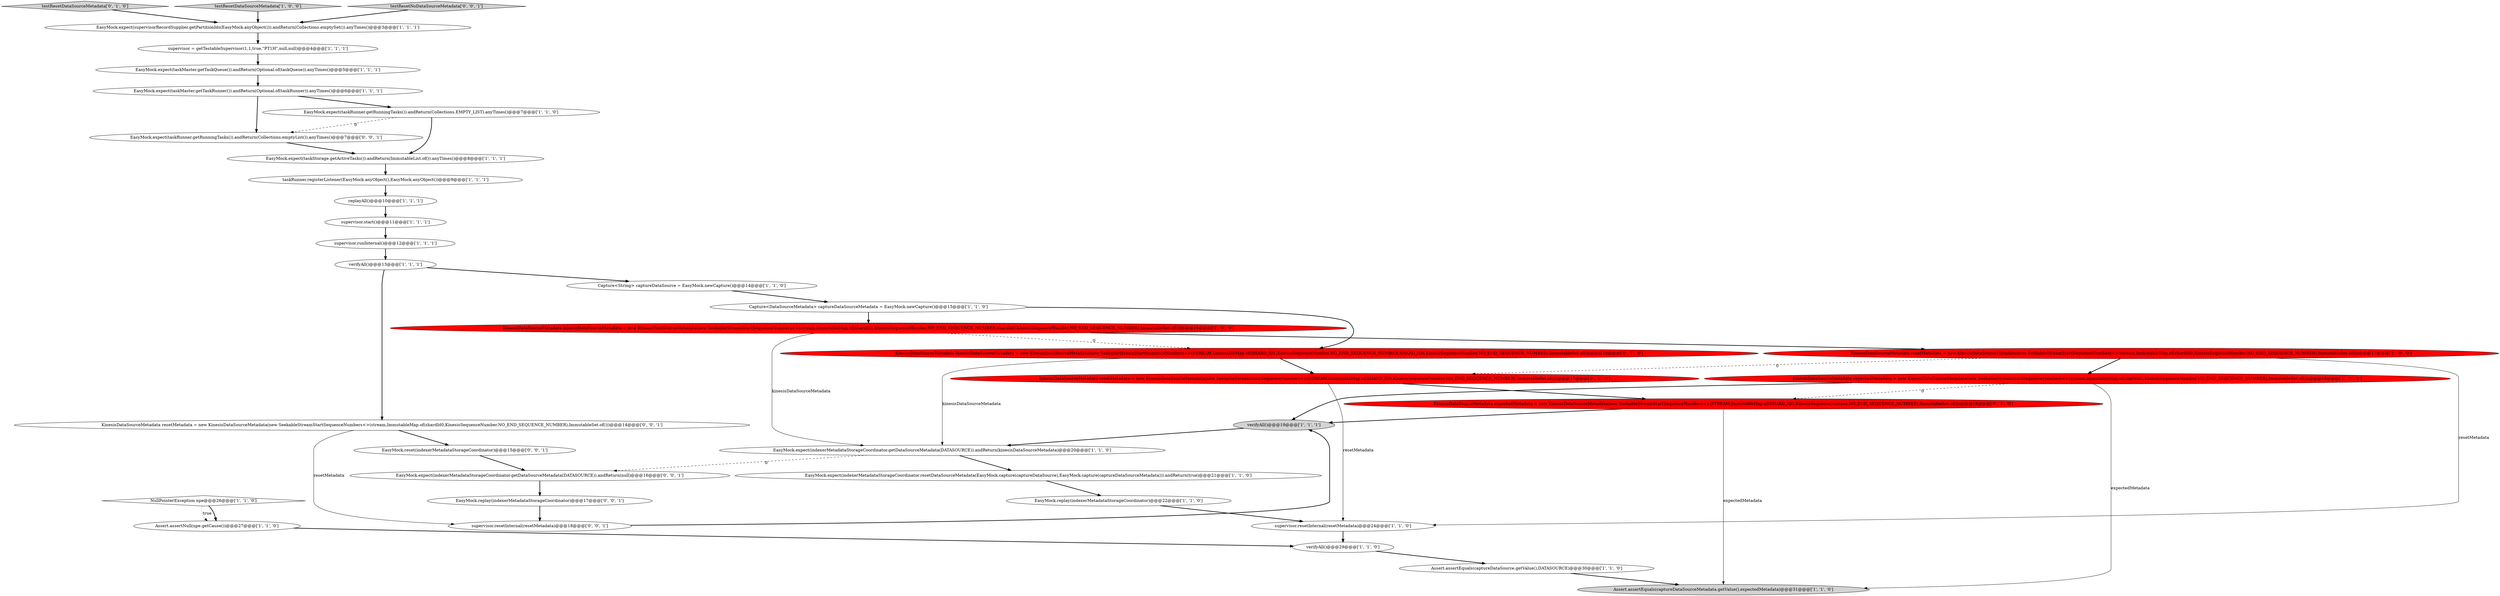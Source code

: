 digraph {
16 [style = filled, label = "Capture<String> captureDataSource = EasyMock.newCapture()@@@14@@@['1', '1', '0']", fillcolor = white, shape = ellipse image = "AAA0AAABBB1BBB"];
35 [style = filled, label = "supervisor.resetInternal(resetMetadata)@@@18@@@['0', '0', '1']", fillcolor = white, shape = ellipse image = "AAA0AAABBB3BBB"];
23 [style = filled, label = "Assert.assertEquals(captureDataSource.getValue(),DATASOURCE)@@@30@@@['1', '1', '0']", fillcolor = white, shape = ellipse image = "AAA0AAABBB1BBB"];
2 [style = filled, label = "verifyAll()@@@29@@@['1', '1', '0']", fillcolor = white, shape = ellipse image = "AAA0AAABBB1BBB"];
15 [style = filled, label = "taskRunner.registerListener(EasyMock.anyObject(),EasyMock.anyObject())@@@9@@@['1', '1', '1']", fillcolor = white, shape = ellipse image = "AAA0AAABBB1BBB"];
9 [style = filled, label = "EasyMock.replay(indexerMetadataStorageCoordinator)@@@22@@@['1', '1', '0']", fillcolor = white, shape = ellipse image = "AAA0AAABBB1BBB"];
34 [style = filled, label = "EasyMock.reset(indexerMetadataStorageCoordinator)@@@15@@@['0', '0', '1']", fillcolor = white, shape = ellipse image = "AAA0AAABBB3BBB"];
30 [style = filled, label = "KinesisDataSourceMetadata kinesisDataSourceMetadata = new KinesisDataSourceMetadata(new SeekableStreamStartSequenceNumbers<>(STREAM,ImmutableMap.of(SHARD_ID1,KinesisSequenceNumber.NO_END_SEQUENCE_NUMBER,SHARD_ID0,KinesisSequenceNumber.NO_END_SEQUENCE_NUMBER),ImmutableSet.of()))@@@16@@@['0', '1', '0']", fillcolor = red, shape = ellipse image = "AAA1AAABBB2BBB"];
24 [style = filled, label = "replayAll()@@@10@@@['1', '1', '1']", fillcolor = white, shape = ellipse image = "AAA0AAABBB1BBB"];
10 [style = filled, label = "EasyMock.expect(indexerMetadataStorageCoordinator.resetDataSourceMetadata(EasyMock.capture(captureDataSource),EasyMock.capture(captureDataSourceMetadata))).andReturn(true)@@@21@@@['1', '1', '0']", fillcolor = white, shape = ellipse image = "AAA0AAABBB1BBB"];
28 [style = filled, label = "testResetDataSourceMetadata['0', '1', '0']", fillcolor = lightgray, shape = diamond image = "AAA0AAABBB2BBB"];
6 [style = filled, label = "KinesisDataSourceMetadata kinesisDataSourceMetadata = new KinesisDataSourceMetadata(new SeekableStreamStartSequenceNumbers<>(stream,ImmutableMap.of(shardId1,KinesisSequenceNumber.NO_END_SEQUENCE_NUMBER,shardId0,KinesisSequenceNumber.NO_END_SEQUENCE_NUMBER),ImmutableSet.of()))@@@16@@@['1', '0', '0']", fillcolor = red, shape = ellipse image = "AAA1AAABBB1BBB"];
20 [style = filled, label = "supervisor.start()@@@11@@@['1', '1', '1']", fillcolor = white, shape = ellipse image = "AAA0AAABBB1BBB"];
0 [style = filled, label = "supervisor.runInternal()@@@12@@@['1', '1', '1']", fillcolor = white, shape = ellipse image = "AAA0AAABBB1BBB"];
26 [style = filled, label = "KinesisDataSourceMetadata expectedMetadata = new KinesisDataSourceMetadata(new SeekableStreamStartSequenceNumbers<>(stream,ImmutableMap.of(shardId1,KinesisSequenceNumber.NO_END_SEQUENCE_NUMBER),ImmutableSet.of()))@@@18@@@['1', '0', '0']", fillcolor = red, shape = ellipse image = "AAA1AAABBB1BBB"];
27 [style = filled, label = "KinesisDataSourceMetadata resetMetadata = new KinesisDataSourceMetadata(new SeekableStreamStartSequenceNumbers<>(STREAM,ImmutableMap.of(SHARD_ID0,KinesisSequenceNumber.NO_END_SEQUENCE_NUMBER),ImmutableSet.of()))@@@17@@@['0', '1', '0']", fillcolor = red, shape = ellipse image = "AAA1AAABBB2BBB"];
12 [style = filled, label = "NullPointerException npe@@@26@@@['1', '1', '0']", fillcolor = white, shape = diamond image = "AAA0AAABBB1BBB"];
21 [style = filled, label = "supervisor.resetInternal(resetMetadata)@@@24@@@['1', '1', '0']", fillcolor = white, shape = ellipse image = "AAA0AAABBB1BBB"];
18 [style = filled, label = "verifyAll()@@@19@@@['1', '1', '1']", fillcolor = lightgray, shape = ellipse image = "AAA0AAABBB1BBB"];
4 [style = filled, label = "KinesisDataSourceMetadata resetMetadata = new KinesisDataSourceMetadata(new SeekableStreamStartSequenceNumbers<>(stream,ImmutableMap.of(shardId0,KinesisSequenceNumber.NO_END_SEQUENCE_NUMBER),ImmutableSet.of()))@@@17@@@['1', '0', '0']", fillcolor = red, shape = ellipse image = "AAA1AAABBB1BBB"];
36 [style = filled, label = "EasyMock.expect(taskRunner.getRunningTasks()).andReturn(Collections.emptyList()).anyTimes()@@@7@@@['0', '0', '1']", fillcolor = white, shape = ellipse image = "AAA0AAABBB3BBB"];
17 [style = filled, label = "EasyMock.expect(taskMaster.getTaskRunner()).andReturn(Optional.of(taskRunner)).anyTimes()@@@6@@@['1', '1', '1']", fillcolor = white, shape = ellipse image = "AAA0AAABBB1BBB"];
33 [style = filled, label = "KinesisDataSourceMetadata resetMetadata = new KinesisDataSourceMetadata(new SeekableStreamStartSequenceNumbers<>(stream,ImmutableMap.of(shardId0,KinesisSequenceNumber.NO_END_SEQUENCE_NUMBER),ImmutableSet.of()))@@@14@@@['0', '0', '1']", fillcolor = white, shape = ellipse image = "AAA0AAABBB3BBB"];
11 [style = filled, label = "EasyMock.expect(taskStorage.getActiveTasks()).andReturn(ImmutableList.of()).anyTimes()@@@8@@@['1', '1', '1']", fillcolor = white, shape = ellipse image = "AAA0AAABBB1BBB"];
13 [style = filled, label = "Capture<DataSourceMetadata> captureDataSourceMetadata = EasyMock.newCapture()@@@15@@@['1', '1', '0']", fillcolor = white, shape = ellipse image = "AAA0AAABBB1BBB"];
19 [style = filled, label = "verifyAll()@@@13@@@['1', '1', '1']", fillcolor = white, shape = ellipse image = "AAA0AAABBB1BBB"];
25 [style = filled, label = "Assert.assertEquals(captureDataSourceMetadata.getValue(),expectedMetadata)@@@31@@@['1', '1', '0']", fillcolor = lightgray, shape = ellipse image = "AAA0AAABBB1BBB"];
5 [style = filled, label = "EasyMock.expect(taskRunner.getRunningTasks()).andReturn(Collections.EMPTY_LIST).anyTimes()@@@7@@@['1', '1', '0']", fillcolor = white, shape = ellipse image = "AAA0AAABBB1BBB"];
3 [style = filled, label = "testResetDataSourceMetadata['1', '0', '0']", fillcolor = lightgray, shape = diamond image = "AAA0AAABBB1BBB"];
32 [style = filled, label = "EasyMock.replay(indexerMetadataStorageCoordinator)@@@17@@@['0', '0', '1']", fillcolor = white, shape = ellipse image = "AAA0AAABBB3BBB"];
22 [style = filled, label = "supervisor = getTestableSupervisor(1,1,true,\"PT1H\",null,null)@@@4@@@['1', '1', '1']", fillcolor = white, shape = ellipse image = "AAA0AAABBB1BBB"];
29 [style = filled, label = "KinesisDataSourceMetadata expectedMetadata = new KinesisDataSourceMetadata(new SeekableStreamStartSequenceNumbers<>(STREAM,ImmutableMap.of(SHARD_ID1,KinesisSequenceNumber.NO_END_SEQUENCE_NUMBER),ImmutableSet.of()))@@@18@@@['0', '1', '0']", fillcolor = red, shape = ellipse image = "AAA1AAABBB2BBB"];
7 [style = filled, label = "Assert.assertNull(npe.getCause())@@@27@@@['1', '1', '0']", fillcolor = white, shape = ellipse image = "AAA0AAABBB1BBB"];
8 [style = filled, label = "EasyMock.expect(indexerMetadataStorageCoordinator.getDataSourceMetadata(DATASOURCE)).andReturn(kinesisDataSourceMetadata)@@@20@@@['1', '1', '0']", fillcolor = white, shape = ellipse image = "AAA0AAABBB1BBB"];
1 [style = filled, label = "EasyMock.expect(taskMaster.getTaskQueue()).andReturn(Optional.of(taskQueue)).anyTimes()@@@5@@@['1', '1', '1']", fillcolor = white, shape = ellipse image = "AAA0AAABBB1BBB"];
31 [style = filled, label = "EasyMock.expect(indexerMetadataStorageCoordinator.getDataSourceMetadata(DATASOURCE)).andReturn(null)@@@16@@@['0', '0', '1']", fillcolor = white, shape = ellipse image = "AAA0AAABBB3BBB"];
37 [style = filled, label = "testResetNoDataSourceMetadata['0', '0', '1']", fillcolor = lightgray, shape = diamond image = "AAA0AAABBB3BBB"];
14 [style = filled, label = "EasyMock.expect(supervisorRecordSupplier.getPartitionIds(EasyMock.anyObject())).andReturn(Collections.emptySet()).anyTimes()@@@3@@@['1', '1', '1']", fillcolor = white, shape = ellipse image = "AAA0AAABBB1BBB"];
19->33 [style = bold, label=""];
32->35 [style = bold, label=""];
8->10 [style = bold, label=""];
23->25 [style = bold, label=""];
17->5 [style = bold, label=""];
16->13 [style = bold, label=""];
35->18 [style = bold, label=""];
27->21 [style = solid, label="resetMetadata"];
4->21 [style = solid, label="resetMetadata"];
0->19 [style = bold, label=""];
31->32 [style = bold, label=""];
29->25 [style = solid, label="expectedMetadata"];
20->0 [style = bold, label=""];
3->14 [style = bold, label=""];
30->27 [style = bold, label=""];
14->22 [style = bold, label=""];
4->26 [style = bold, label=""];
4->27 [style = dashed, label="0"];
34->31 [style = bold, label=""];
30->8 [style = solid, label="kinesisDataSourceMetadata"];
13->30 [style = bold, label=""];
5->36 [style = dashed, label="0"];
36->11 [style = bold, label=""];
12->7 [style = bold, label=""];
11->15 [style = bold, label=""];
28->14 [style = bold, label=""];
1->17 [style = bold, label=""];
21->2 [style = bold, label=""];
19->16 [style = bold, label=""];
29->18 [style = bold, label=""];
24->20 [style = bold, label=""];
17->36 [style = bold, label=""];
2->23 [style = bold, label=""];
6->4 [style = bold, label=""];
37->14 [style = bold, label=""];
6->8 [style = solid, label="kinesisDataSourceMetadata"];
7->2 [style = bold, label=""];
15->24 [style = bold, label=""];
9->21 [style = bold, label=""];
6->30 [style = dashed, label="0"];
5->11 [style = bold, label=""];
18->8 [style = bold, label=""];
10->9 [style = bold, label=""];
22->1 [style = bold, label=""];
33->35 [style = solid, label="resetMetadata"];
13->6 [style = bold, label=""];
27->29 [style = bold, label=""];
8->31 [style = dashed, label="0"];
26->25 [style = solid, label="expectedMetadata"];
12->7 [style = dotted, label="true"];
33->34 [style = bold, label=""];
26->29 [style = dashed, label="0"];
26->18 [style = bold, label=""];
}
